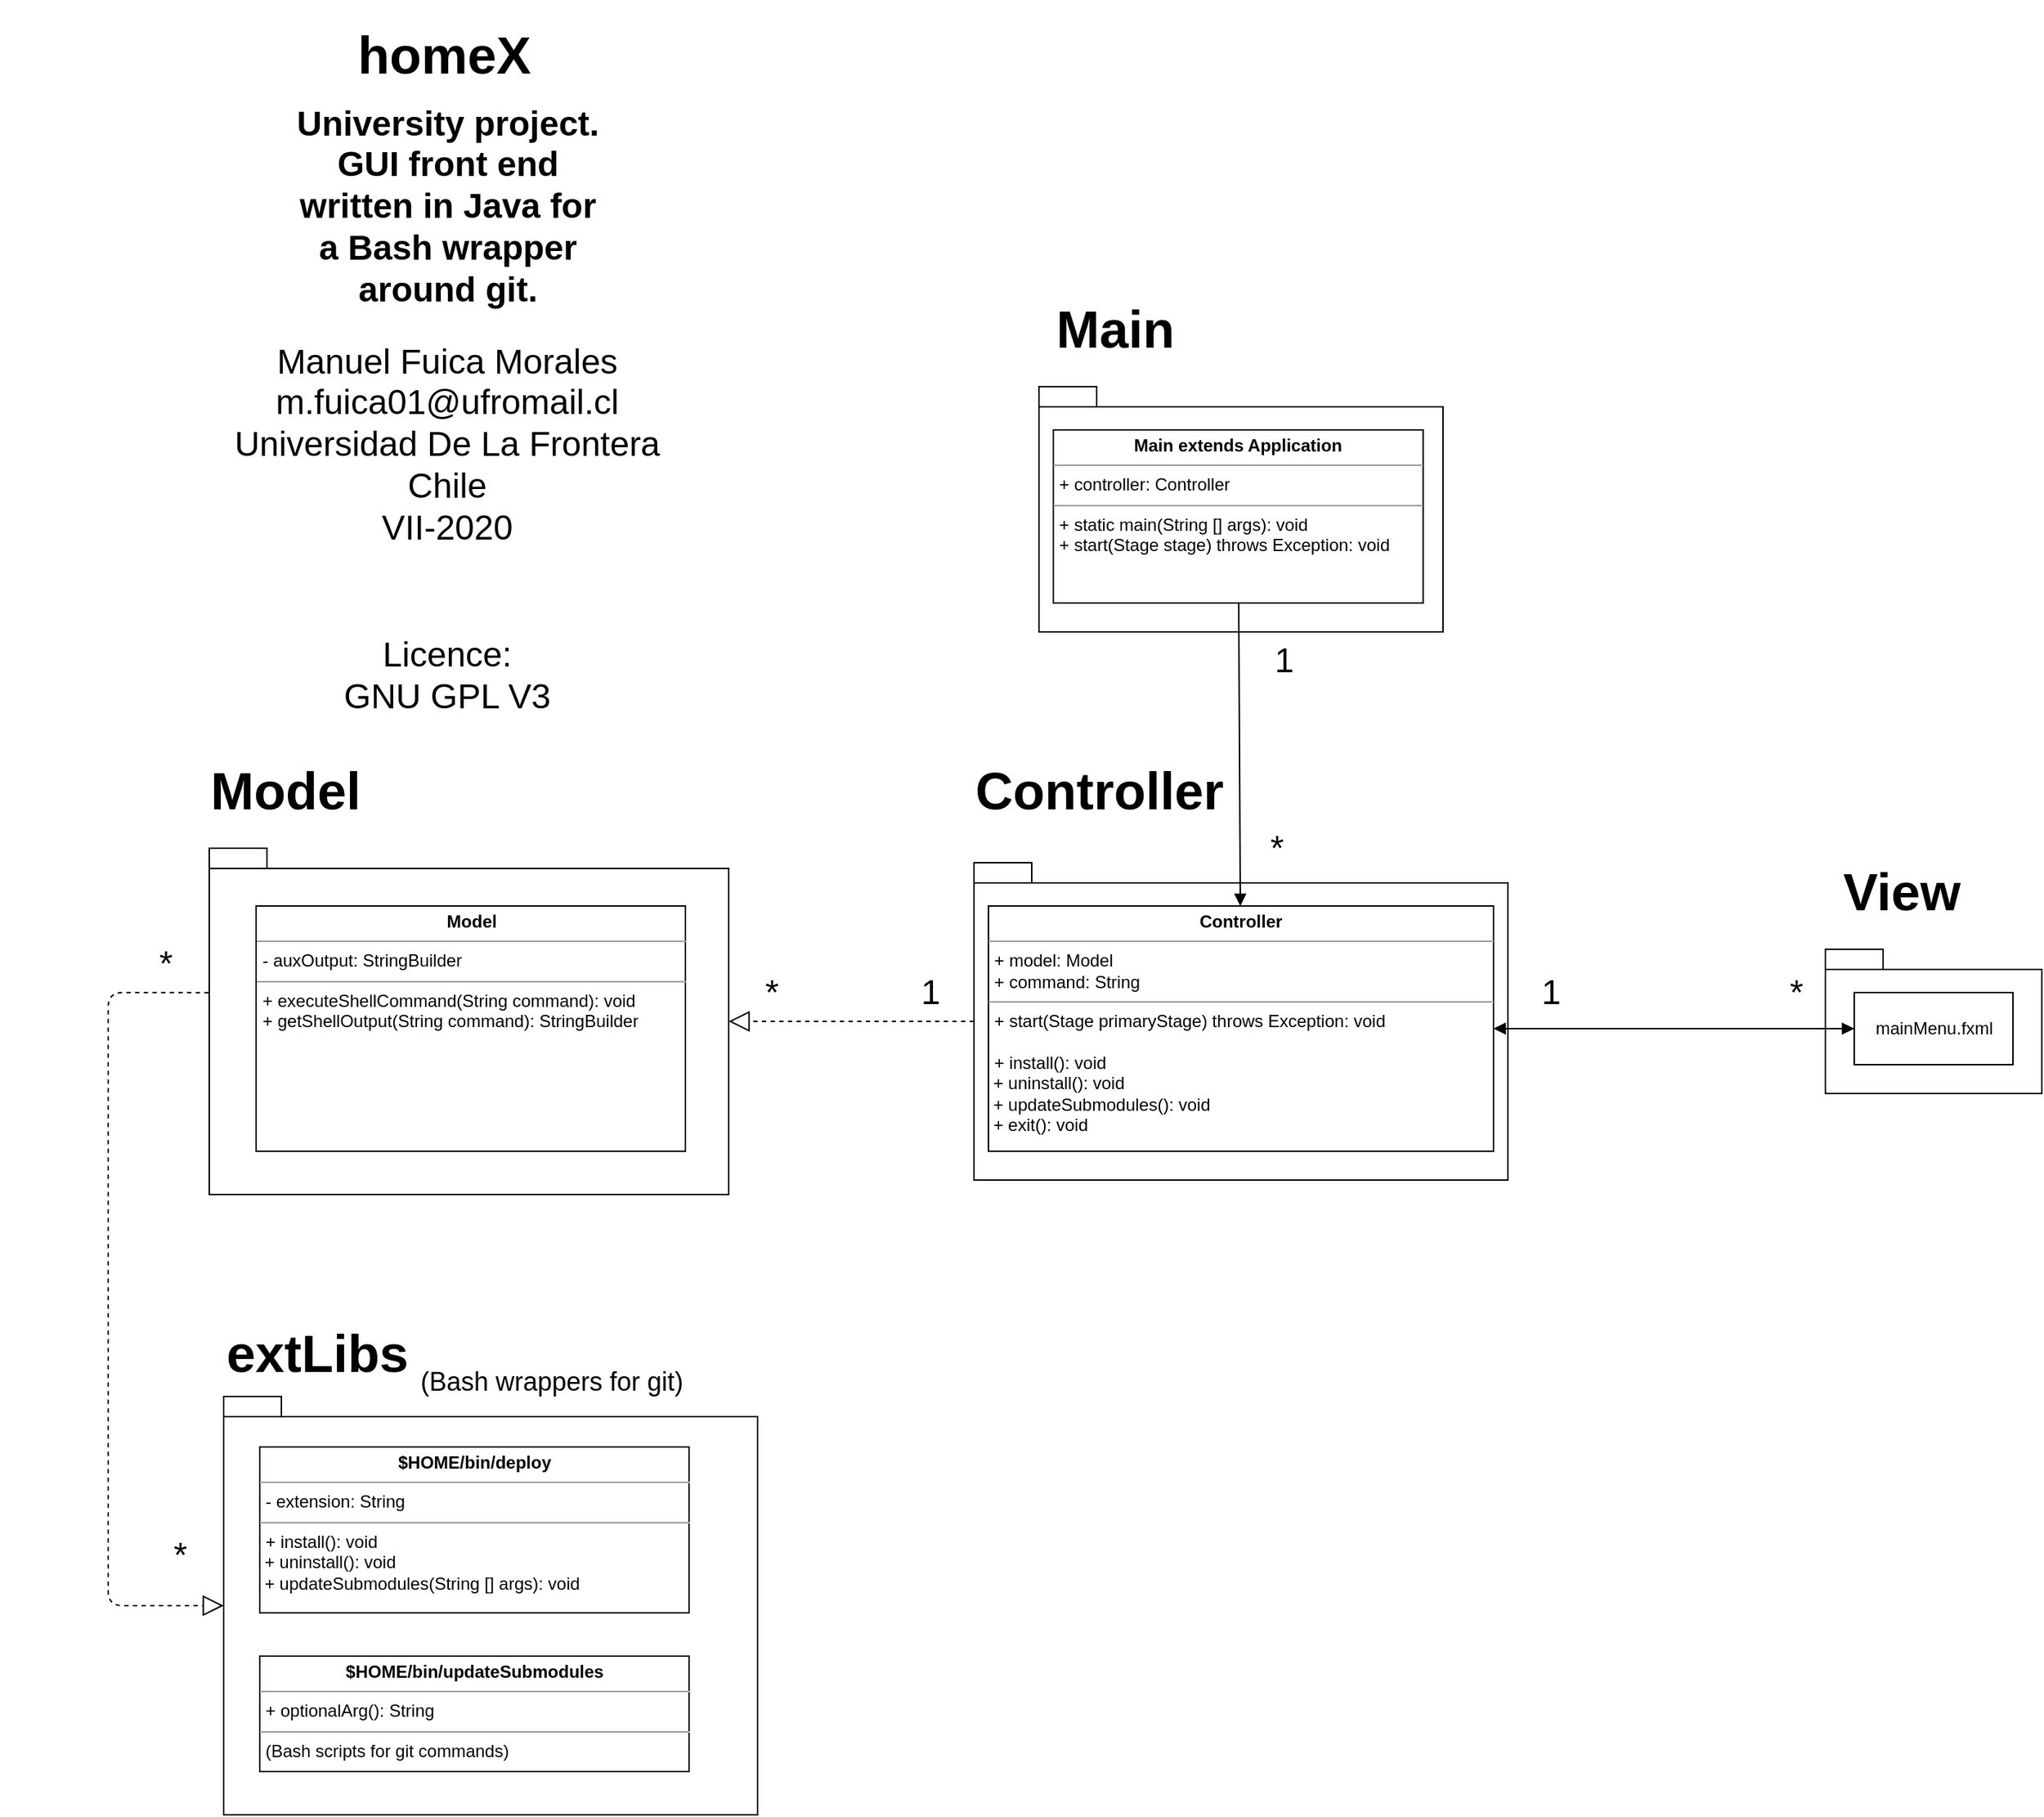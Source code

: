 <mxfile version="13.0.3" type="device"><diagram id="KosoB6J-P3A4uqQBlTQE" name="Page-1"><mxGraphModel dx="2808" dy="504" grid="1" gridSize="10" guides="1" tooltips="1" connect="1" arrows="1" fold="1" page="1" pageScale="1" pageWidth="850" pageHeight="1100" math="0" shadow="0"><root><mxCell id="0"/><mxCell id="1" parent="0"/><mxCell id="YaK9s6YQylqBzadyVOHL-1" value="" style="shape=folder;fontStyle=1;spacingTop=10;tabWidth=40;tabHeight=14;tabPosition=left;html=1;" vertex="1" parent="1"><mxGeometry x="-730" y="660" width="360" height="240" as="geometry"/></mxCell><mxCell id="YaK9s6YQylqBzadyVOHL-3" value="&lt;h1&gt;&lt;font style=&quot;font-size: 36px&quot;&gt;homeX&lt;/font&gt;&lt;/h1&gt;" style="text;html=1;strokeColor=none;fillColor=none;align=center;verticalAlign=middle;whiteSpace=wrap;rounded=0;" vertex="1" parent="1"><mxGeometry x="-647.5" y="100" width="160" height="20" as="geometry"/></mxCell><mxCell id="YaK9s6YQylqBzadyVOHL-6" value="&lt;h2&gt;&lt;font style=&quot;font-size: 24px&quot;&gt;University project. GUI front end written in Java for a Bash wrapper around git.&lt;/font&gt;&lt;/h2&gt;" style="text;html=1;strokeColor=none;fillColor=none;align=center;verticalAlign=middle;whiteSpace=wrap;rounded=0;" vertex="1" parent="1"><mxGeometry x="-677.5" y="170" width="225" height="90" as="geometry"/></mxCell><mxCell id="YaK9s6YQylqBzadyVOHL-9" value="&lt;h1&gt;&lt;font style=&quot;font-size: 36px&quot;&gt;Model&lt;/font&gt;&lt;/h1&gt;" style="text;html=1;strokeColor=none;fillColor=none;align=center;verticalAlign=middle;whiteSpace=wrap;rounded=0;" vertex="1" parent="1"><mxGeometry x="-697.5" y="610" width="40" height="20" as="geometry"/></mxCell><mxCell id="YaK9s6YQylqBzadyVOHL-13" value="&lt;font style=&quot;font-size: 24px&quot;&gt;Manuel Fuica Morales&lt;br&gt;m.fuica01@ufromail.cl&lt;br&gt;Universidad De La Frontera&lt;br&gt;Chile&lt;br&gt;VII-2020&lt;br&gt;&lt;/font&gt;" style="text;html=1;strokeColor=none;fillColor=none;align=center;verticalAlign=middle;whiteSpace=wrap;rounded=0;" vertex="1" parent="1"><mxGeometry x="-770" y="370" width="410" height="20" as="geometry"/></mxCell><mxCell id="YaK9s6YQylqBzadyVOHL-14" value="&lt;font style=&quot;font-size: 24px&quot;&gt;Licence:&lt;br&gt;GNU GPL V3&lt;/font&gt;" style="text;html=1;strokeColor=none;fillColor=none;align=center;verticalAlign=middle;whiteSpace=wrap;rounded=0;" vertex="1" parent="1"><mxGeometry x="-695" y="530" width="260" height="20" as="geometry"/></mxCell><mxCell id="YaK9s6YQylqBzadyVOHL-20" value="" style="shape=folder;fontStyle=1;spacingTop=10;tabWidth=40;tabHeight=14;tabPosition=left;html=1;" vertex="1" parent="1"><mxGeometry x="390" y="730" width="150" height="100" as="geometry"/></mxCell><mxCell id="YaK9s6YQylqBzadyVOHL-21" value="&lt;h1&gt;&lt;font style=&quot;font-size: 36px&quot;&gt;View&lt;/font&gt;&lt;/h1&gt;" style="text;html=1;strokeColor=none;fillColor=none;align=center;verticalAlign=middle;whiteSpace=wrap;rounded=0;" vertex="1" parent="1"><mxGeometry x="422.5" y="680" width="40" height="20" as="geometry"/></mxCell><mxCell id="YaK9s6YQylqBzadyVOHL-22" value="" style="shape=folder;fontStyle=1;spacingTop=10;tabWidth=40;tabHeight=14;tabPosition=left;html=1;" vertex="1" parent="1"><mxGeometry x="-155" y="340" width="280" height="170" as="geometry"/></mxCell><mxCell id="YaK9s6YQylqBzadyVOHL-23" value="&lt;h1&gt;&lt;span style=&quot;font-size: 36px&quot;&gt;Main&lt;/span&gt;&lt;/h1&gt;" style="text;html=1;strokeColor=none;fillColor=none;align=center;verticalAlign=middle;whiteSpace=wrap;rounded=0;" vertex="1" parent="1"><mxGeometry x="-122.5" y="290" width="40" height="20" as="geometry"/></mxCell><mxCell id="YaK9s6YQylqBzadyVOHL-25" value="&lt;h1&gt;&lt;span style=&quot;font-size: 36px&quot;&gt;Controller&lt;/span&gt;&lt;/h1&gt;" style="text;html=1;strokeColor=none;fillColor=none;align=center;verticalAlign=middle;whiteSpace=wrap;rounded=0;" vertex="1" parent="1"><mxGeometry x="-167.5" y="610" width="107.5" height="20" as="geometry"/></mxCell><mxCell id="YaK9s6YQylqBzadyVOHL-29" value="&lt;p style=&quot;margin: 0px ; margin-top: 4px ; text-align: center&quot;&gt;&lt;b&gt;Main extends Application&lt;/b&gt;&lt;/p&gt;&lt;hr size=&quot;1&quot;&gt;&lt;p style=&quot;margin: 0px ; margin-left: 4px&quot;&gt;&lt;span&gt;+ controller: Controller&lt;/span&gt;&lt;br&gt;&lt;/p&gt;&lt;hr size=&quot;1&quot;&gt;&lt;p style=&quot;margin: 0px ; margin-left: 4px&quot;&gt;&lt;span&gt;+ static main(String [] args): void&lt;/span&gt;&lt;br&gt;&lt;/p&gt;&lt;p style=&quot;margin: 0px ; margin-left: 4px&quot;&gt;+ start(Stage stage) throws Exception: void&lt;/p&gt;" style="verticalAlign=top;align=left;overflow=fill;fontSize=12;fontFamily=Helvetica;html=1;" vertex="1" parent="1"><mxGeometry x="-145" y="370" width="256.25" height="120" as="geometry"/></mxCell><mxCell id="YaK9s6YQylqBzadyVOHL-30" value="" style="shape=folder;fontStyle=1;spacingTop=10;tabWidth=40;tabHeight=14;tabPosition=left;html=1;" vertex="1" parent="1"><mxGeometry x="-200" y="670" width="370" height="220" as="geometry"/></mxCell><mxCell id="YaK9s6YQylqBzadyVOHL-31" value="&lt;p style=&quot;margin: 4px 0px 0px ; text-align: center&quot;&gt;&lt;b&gt;Controller&lt;/b&gt;&lt;/p&gt;&lt;hr size=&quot;1&quot;&gt;&lt;p style=&quot;margin: 0px 0px 0px 4px&quot;&gt;&lt;span&gt;+ model: Model&lt;/span&gt;&lt;br&gt;&lt;/p&gt;&lt;p style=&quot;margin: 0px 0px 0px 4px&quot;&gt;+ command: String&lt;/p&gt;&lt;hr size=&quot;1&quot;&gt;&lt;p style=&quot;margin: 0px 0px 0px 4px&quot;&gt;&lt;span&gt;+ start(Stage primaryStage) throws Exception: void&lt;/span&gt;&lt;/p&gt;&lt;p style=&quot;margin: 0px 0px 0px 4px&quot;&gt;&lt;span&gt;&lt;br&gt;&lt;/span&gt;&lt;/p&gt;&lt;p style=&quot;margin: 0px 0px 0px 4px&quot;&gt;&lt;span&gt;+ install(): void&lt;/span&gt;&lt;/p&gt;&lt;span&gt;&amp;nbsp;+ uninstall(): void&lt;/span&gt;&lt;span&gt;&amp;nbsp;&lt;br&gt;&amp;nbsp;+ updateSubmodules(): void&lt;br&gt;&lt;/span&gt;&lt;span&gt;&amp;nbsp;+ exit(): void&lt;br&gt;&lt;/span&gt;&lt;span&gt;&amp;nbsp;&lt;/span&gt;&lt;span&gt;&lt;br&gt;&lt;/span&gt;" style="verticalAlign=top;align=left;overflow=fill;fontSize=12;fontFamily=Helvetica;html=1;" vertex="1" parent="1"><mxGeometry x="-190" y="700" width="350" height="170" as="geometry"/></mxCell><mxCell id="YaK9s6YQylqBzadyVOHL-32" value="&lt;p style=&quot;margin: 4px 0px 0px ; text-align: center&quot;&gt;&lt;b&gt;Model&lt;/b&gt;&lt;/p&gt;&lt;hr size=&quot;1&quot;&gt;&lt;p style=&quot;margin: 0px 0px 0px 4px&quot;&gt;&lt;span&gt;- auxOutput: StringBuilder&lt;/span&gt;&lt;br&gt;&lt;/p&gt;&lt;hr size=&quot;1&quot;&gt;&lt;p style=&quot;margin: 0px 0px 0px 4px&quot;&gt;&lt;span&gt;+ executeShellCommand(String command): void&lt;/span&gt;&lt;/p&gt;&lt;p style=&quot;margin: 0px 0px 0px 4px&quot;&gt;+ getShellOutput(String command): StringBuilder&lt;/p&gt;&lt;p style=&quot;margin: 0px 0px 0px 4px&quot;&gt;&lt;/p&gt;&lt;span&gt;&lt;br&gt;&lt;/span&gt;" style="verticalAlign=top;align=left;overflow=fill;fontSize=12;fontFamily=Helvetica;html=1;" vertex="1" parent="1"><mxGeometry x="-697.5" y="700" width="297.5" height="170" as="geometry"/></mxCell><mxCell id="YaK9s6YQylqBzadyVOHL-34" value="mainMenu.fxml" style="html=1;" vertex="1" parent="1"><mxGeometry x="410" y="760" width="110" height="50" as="geometry"/></mxCell><mxCell id="YaK9s6YQylqBzadyVOHL-40" value="" style="shape=folder;fontStyle=1;spacingTop=10;tabWidth=40;tabHeight=14;tabPosition=left;html=1;" vertex="1" parent="1"><mxGeometry x="-720" y="1040" width="370" height="290" as="geometry"/></mxCell><mxCell id="YaK9s6YQylqBzadyVOHL-41" value="&lt;h1&gt;&lt;font style=&quot;font-size: 36px&quot;&gt;extLibs&lt;/font&gt;&lt;/h1&gt;" style="text;html=1;strokeColor=none;fillColor=none;align=center;verticalAlign=middle;whiteSpace=wrap;rounded=0;" vertex="1" parent="1"><mxGeometry x="-875" y="1000" width="440" height="20" as="geometry"/></mxCell><mxCell id="YaK9s6YQylqBzadyVOHL-42" value="&lt;p style=&quot;margin: 4px 0px 0px ; text-align: center&quot;&gt;&lt;b&gt;$HOME/bin/deploy&lt;/b&gt;&lt;/p&gt;&lt;hr size=&quot;1&quot;&gt;&lt;p style=&quot;margin: 0px 0px 0px 4px&quot;&gt;- extension: String&lt;/p&gt;&lt;hr size=&quot;1&quot;&gt;&lt;p style=&quot;margin: 0px 0px 0px 4px&quot;&gt;+ install(): void&lt;/p&gt;&lt;p style=&quot;margin: 0px 0px 0px 4px&quot;&gt;&lt;/p&gt;&lt;span&gt;&amp;nbsp;+ uninstall(): void&lt;br&gt;&amp;nbsp;+ updateSubmodules(String [] args): void&lt;br&gt;&lt;/span&gt;" style="verticalAlign=top;align=left;overflow=fill;fontSize=12;fontFamily=Helvetica;html=1;" vertex="1" parent="1"><mxGeometry x="-695" y="1075" width="297.5" height="115" as="geometry"/></mxCell><mxCell id="YaK9s6YQylqBzadyVOHL-47" value="&lt;p style=&quot;margin: 4px 0px 0px ; text-align: center&quot;&gt;&lt;b&gt;$HOME/bin/updateSubmodules&lt;/b&gt;&lt;/p&gt;&lt;hr size=&quot;1&quot;&gt;&lt;p style=&quot;margin: 0px 0px 0px 4px&quot;&gt;+ optionalArg(): String&lt;/p&gt;&lt;hr size=&quot;1&quot;&gt;&lt;p style=&quot;margin: 0px 0px 0px 4px&quot;&gt;(Bash scripts for git commands)&lt;/p&gt;&lt;span&gt;&lt;br&gt;&lt;/span&gt;" style="verticalAlign=top;align=left;overflow=fill;fontSize=12;fontFamily=Helvetica;html=1;" vertex="1" parent="1"><mxGeometry x="-695" y="1220" width="297.5" height="80" as="geometry"/></mxCell><mxCell id="YaK9s6YQylqBzadyVOHL-48" value="&lt;p&gt;&lt;font style=&quot;font-size: 18px&quot;&gt;(Bash wrappers for git)&lt;/font&gt;&lt;/p&gt;" style="text;html=1;strokeColor=none;fillColor=none;align=center;verticalAlign=middle;whiteSpace=wrap;rounded=0;" vertex="1" parent="1"><mxGeometry x="-590" y="1020" width="195" height="20" as="geometry"/></mxCell><mxCell id="YaK9s6YQylqBzadyVOHL-51" value="" style="endArrow=block;dashed=1;endFill=0;endSize=12;html=1;exitX=-0.001;exitY=0.417;exitDx=0;exitDy=0;exitPerimeter=0;" edge="1" parent="1" source="YaK9s6YQylqBzadyVOHL-1" target="YaK9s6YQylqBzadyVOHL-40"><mxGeometry width="160" relative="1" as="geometry"><mxPoint x="-470" y="910" as="sourcePoint"/><mxPoint x="-310" y="910" as="targetPoint"/><Array as="points"><mxPoint x="-800" y="760"/><mxPoint x="-800" y="1185"/></Array></mxGeometry></mxCell><mxCell id="YaK9s6YQylqBzadyVOHL-53" value="" style="endArrow=block;dashed=1;endFill=0;endSize=12;html=1;" edge="1" parent="1" source="YaK9s6YQylqBzadyVOHL-30" target="YaK9s6YQylqBzadyVOHL-1"><mxGeometry width="160" relative="1" as="geometry"><mxPoint x="-370" y="800" as="sourcePoint"/><mxPoint x="-210" y="800" as="targetPoint"/></mxGeometry></mxCell><mxCell id="YaK9s6YQylqBzadyVOHL-55" value="" style="html=1;verticalAlign=bottom;endArrow=block;" edge="1" parent="1" source="YaK9s6YQylqBzadyVOHL-29" target="YaK9s6YQylqBzadyVOHL-31"><mxGeometry width="80" relative="1" as="geometry"><mxPoint x="-70" y="660" as="sourcePoint"/><mxPoint x="10" y="660" as="targetPoint"/></mxGeometry></mxCell><mxCell id="YaK9s6YQylqBzadyVOHL-57" value="&lt;font style=&quot;font-size: 24px&quot;&gt;1&lt;/font&gt;" style="text;html=1;strokeColor=none;fillColor=none;align=center;verticalAlign=middle;whiteSpace=wrap;rounded=0;" vertex="1" parent="1"><mxGeometry x="-5" y="520" width="40" height="20" as="geometry"/></mxCell><mxCell id="YaK9s6YQylqBzadyVOHL-58" value="&lt;font style=&quot;font-size: 24px&quot;&gt;*&lt;/font&gt;" style="text;html=1;strokeColor=none;fillColor=none;align=center;verticalAlign=middle;whiteSpace=wrap;rounded=0;" vertex="1" parent="1"><mxGeometry x="-10" y="650" width="40" height="20" as="geometry"/></mxCell><mxCell id="YaK9s6YQylqBzadyVOHL-59" value="&lt;font style=&quot;font-size: 24px&quot;&gt;1&lt;/font&gt;" style="text;html=1;strokeColor=none;fillColor=none;align=center;verticalAlign=middle;whiteSpace=wrap;rounded=0;" vertex="1" parent="1"><mxGeometry x="180" y="750" width="40" height="20" as="geometry"/></mxCell><mxCell id="YaK9s6YQylqBzadyVOHL-60" value="&lt;font style=&quot;font-size: 24px&quot;&gt;*&lt;/font&gt;" style="text;html=1;strokeColor=none;fillColor=none;align=center;verticalAlign=middle;whiteSpace=wrap;rounded=0;" vertex="1" parent="1"><mxGeometry x="350" y="750" width="40" height="20" as="geometry"/></mxCell><mxCell id="YaK9s6YQylqBzadyVOHL-61" value="" style="endArrow=block;startArrow=block;endFill=1;startFill=1;html=1;" edge="1" parent="1" source="YaK9s6YQylqBzadyVOHL-31" target="YaK9s6YQylqBzadyVOHL-34"><mxGeometry width="160" relative="1" as="geometry"><mxPoint x="210" y="790" as="sourcePoint"/><mxPoint x="370" y="790" as="targetPoint"/></mxGeometry></mxCell><mxCell id="YaK9s6YQylqBzadyVOHL-62" value="&lt;font style=&quot;font-size: 24px&quot;&gt;1&lt;/font&gt;" style="text;html=1;strokeColor=none;fillColor=none;align=center;verticalAlign=middle;whiteSpace=wrap;rounded=0;" vertex="1" parent="1"><mxGeometry x="-250" y="750" width="40" height="20" as="geometry"/></mxCell><mxCell id="YaK9s6YQylqBzadyVOHL-63" value="&lt;font style=&quot;font-size: 24px&quot;&gt;*&lt;/font&gt;" style="text;html=1;strokeColor=none;fillColor=none;align=center;verticalAlign=middle;whiteSpace=wrap;rounded=0;" vertex="1" parent="1"><mxGeometry x="-360" y="750" width="40" height="20" as="geometry"/></mxCell><mxCell id="YaK9s6YQylqBzadyVOHL-69" value="&lt;font style=&quot;font-size: 24px&quot;&gt;*&lt;/font&gt;" style="text;html=1;strokeColor=none;fillColor=none;align=center;verticalAlign=middle;whiteSpace=wrap;rounded=0;" vertex="1" parent="1"><mxGeometry x="-780" y="730" width="40" height="20" as="geometry"/></mxCell><mxCell id="YaK9s6YQylqBzadyVOHL-70" value="&lt;font style=&quot;font-size: 24px&quot;&gt;*&lt;/font&gt;" style="text;html=1;strokeColor=none;fillColor=none;align=center;verticalAlign=middle;whiteSpace=wrap;rounded=0;" vertex="1" parent="1"><mxGeometry x="-770" y="1140" width="40" height="20" as="geometry"/></mxCell></root></mxGraphModel></diagram></mxfile>